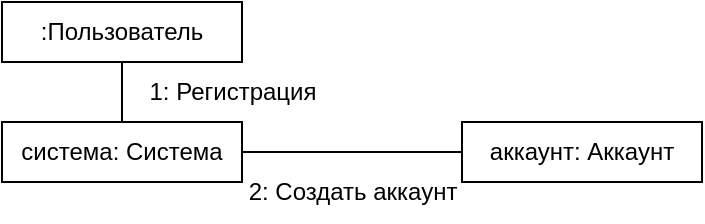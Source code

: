 <mxfile version="27.0.9">
  <diagram name="Страница — 1" id="o7WhDVZmaVZBIqdeLEez">
    <mxGraphModel dx="978" dy="542" grid="1" gridSize="10" guides="1" tooltips="1" connect="1" arrows="1" fold="1" page="1" pageScale="1" pageWidth="827" pageHeight="1169" math="0" shadow="0">
      <root>
        <mxCell id="0" />
        <mxCell id="1" parent="0" />
        <mxCell id="XlRRR-NP_cguB5KStnvL-4" style="edgeStyle=orthogonalEdgeStyle;rounded=0;orthogonalLoop=1;jettySize=auto;html=1;endArrow=none;startFill=0;" edge="1" parent="1" source="XlRRR-NP_cguB5KStnvL-1" target="XlRRR-NP_cguB5KStnvL-2">
          <mxGeometry relative="1" as="geometry" />
        </mxCell>
        <mxCell id="XlRRR-NP_cguB5KStnvL-1" value=":Пользователь" style="rounded=0;whiteSpace=wrap;html=1;" vertex="1" parent="1">
          <mxGeometry x="160" y="280" width="120" height="30" as="geometry" />
        </mxCell>
        <mxCell id="XlRRR-NP_cguB5KStnvL-5" style="edgeStyle=orthogonalEdgeStyle;rounded=0;orthogonalLoop=1;jettySize=auto;html=1;entryX=0;entryY=0.5;entryDx=0;entryDy=0;endArrow=none;startFill=0;" edge="1" parent="1" source="XlRRR-NP_cguB5KStnvL-2" target="XlRRR-NP_cguB5KStnvL-3">
          <mxGeometry relative="1" as="geometry">
            <Array as="points">
              <mxPoint x="340" y="355" />
              <mxPoint x="340" y="355" />
            </Array>
          </mxGeometry>
        </mxCell>
        <mxCell id="XlRRR-NP_cguB5KStnvL-2" value="система: Система" style="rounded=0;whiteSpace=wrap;html=1;" vertex="1" parent="1">
          <mxGeometry x="160" y="340" width="120" height="30" as="geometry" />
        </mxCell>
        <mxCell id="XlRRR-NP_cguB5KStnvL-3" value="аккаунт: Аккаунт" style="rounded=0;whiteSpace=wrap;html=1;" vertex="1" parent="1">
          <mxGeometry x="390" y="340" width="120" height="30" as="geometry" />
        </mxCell>
        <mxCell id="XlRRR-NP_cguB5KStnvL-7" value="1: Регистрация" style="text;html=1;align=center;verticalAlign=middle;resizable=0;points=[];autosize=1;strokeColor=none;fillColor=none;" vertex="1" parent="1">
          <mxGeometry x="220" y="310" width="110" height="30" as="geometry" />
        </mxCell>
        <mxCell id="XlRRR-NP_cguB5KStnvL-8" value="2: Создать аккаунт" style="text;html=1;align=center;verticalAlign=middle;resizable=0;points=[];autosize=1;strokeColor=none;fillColor=none;" vertex="1" parent="1">
          <mxGeometry x="270" y="360" width="130" height="30" as="geometry" />
        </mxCell>
      </root>
    </mxGraphModel>
  </diagram>
</mxfile>
